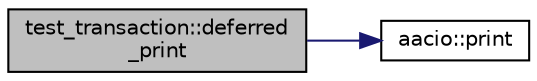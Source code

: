 digraph "test_transaction::deferred_print"
{
  edge [fontname="Helvetica",fontsize="10",labelfontname="Helvetica",labelfontsize="10"];
  node [fontname="Helvetica",fontsize="10",shape=record];
  rankdir="LR";
  Node0 [label="test_transaction::deferred\l_print",height=0.2,width=0.4,color="black", fillcolor="grey75", style="filled", fontcolor="black"];
  Node0 -> Node1 [color="midnightblue",fontsize="10",style="solid"];
  Node1 [label="aacio::print",height=0.2,width=0.4,color="black", fillcolor="white", style="filled",URL="$group__console_cppapi.html#ga2780132b8484a2674ef9254699d12968",tooltip="Print out value / list of values. "];
}
